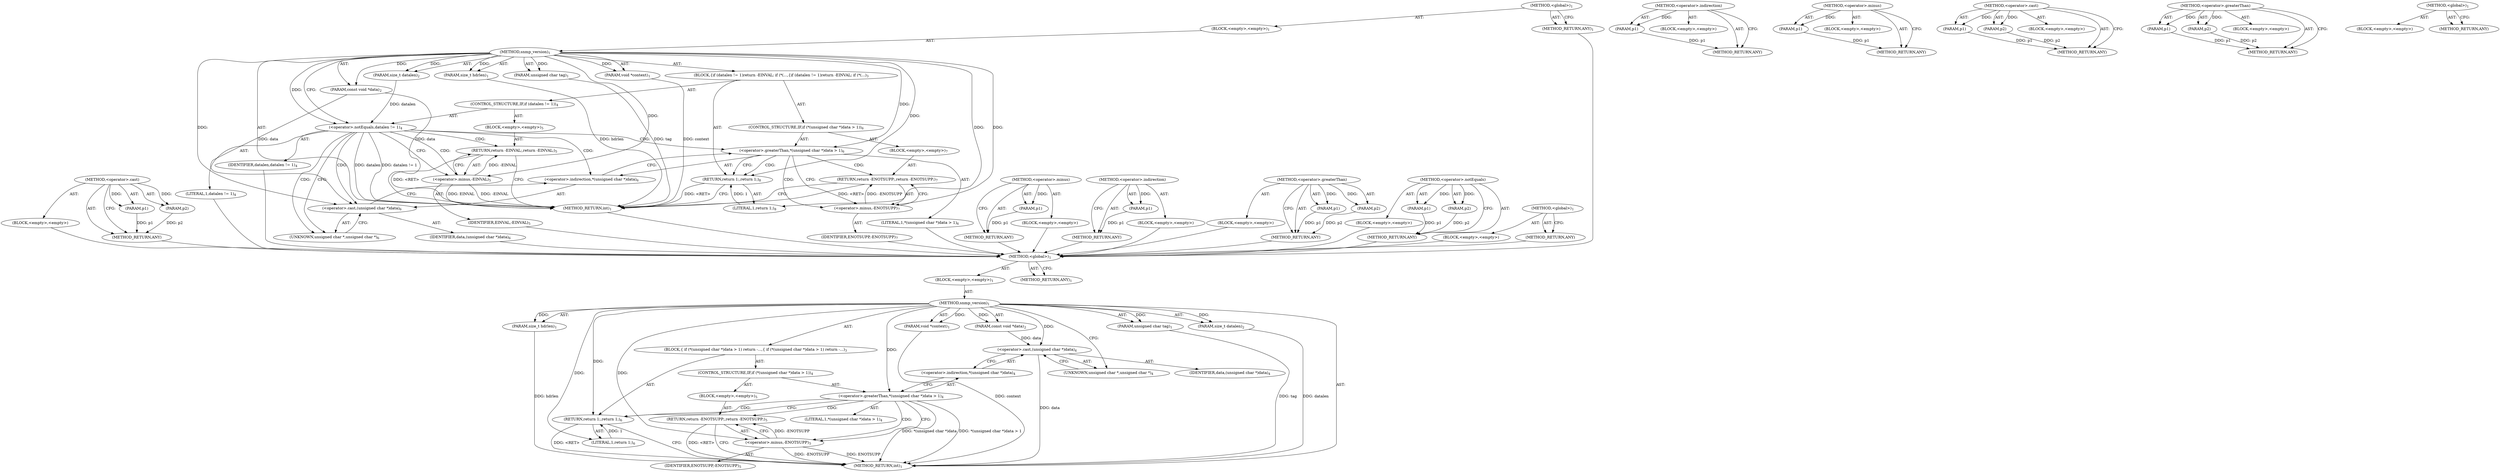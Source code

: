 digraph "&lt;global&gt;" {
vulnerable_6 [label=<(METHOD,&lt;global&gt;)<SUB>1</SUB>>];
vulnerable_7 [label=<(BLOCK,&lt;empty&gt;,&lt;empty&gt;)<SUB>1</SUB>>];
vulnerable_8 [label=<(METHOD,snmp_version)<SUB>1</SUB>>];
vulnerable_9 [label=<(PARAM,void *context)<SUB>1</SUB>>];
vulnerable_10 [label=<(PARAM,size_t hdrlen)<SUB>1</SUB>>];
vulnerable_11 [label=<(PARAM,unsigned char tag)<SUB>1</SUB>>];
vulnerable_12 [label=<(PARAM,const void *data)<SUB>2</SUB>>];
vulnerable_13 [label=<(PARAM,size_t datalen)<SUB>2</SUB>>];
vulnerable_14 [label=<(BLOCK,{
 	if (*(unsigned char *)data &gt; 1)
 		return -...,{
 	if (*(unsigned char *)data &gt; 1)
 		return -...)<SUB>3</SUB>>];
vulnerable_15 [label=<(CONTROL_STRUCTURE,IF,if (*(unsigned char *)data &gt; 1))<SUB>4</SUB>>];
vulnerable_16 [label=<(&lt;operator&gt;.greaterThan,*(unsigned char *)data &gt; 1)<SUB>4</SUB>>];
vulnerable_17 [label=<(&lt;operator&gt;.indirection,*(unsigned char *)data)<SUB>4</SUB>>];
vulnerable_18 [label=<(&lt;operator&gt;.cast,(unsigned char *)data)<SUB>4</SUB>>];
vulnerable_19 [label=<(UNKNOWN,unsigned char *,unsigned char *)<SUB>4</SUB>>];
vulnerable_20 [label=<(IDENTIFIER,data,(unsigned char *)data)<SUB>4</SUB>>];
vulnerable_21 [label=<(LITERAL,1,*(unsigned char *)data &gt; 1)<SUB>4</SUB>>];
vulnerable_22 [label=<(BLOCK,&lt;empty&gt;,&lt;empty&gt;)<SUB>5</SUB>>];
vulnerable_23 [label=<(RETURN,return -ENOTSUPP;,return -ENOTSUPP;)<SUB>5</SUB>>];
vulnerable_24 [label=<(&lt;operator&gt;.minus,-ENOTSUPP)<SUB>5</SUB>>];
vulnerable_25 [label=<(IDENTIFIER,ENOTSUPP,-ENOTSUPP)<SUB>5</SUB>>];
vulnerable_26 [label=<(RETURN,return 1;,return 1;)<SUB>6</SUB>>];
vulnerable_27 [label=<(LITERAL,1,return 1;)<SUB>6</SUB>>];
vulnerable_28 [label=<(METHOD_RETURN,int)<SUB>1</SUB>>];
vulnerable_30 [label=<(METHOD_RETURN,ANY)<SUB>1</SUB>>];
vulnerable_56 [label=<(METHOD,&lt;operator&gt;.indirection)>];
vulnerable_57 [label=<(PARAM,p1)>];
vulnerable_58 [label=<(BLOCK,&lt;empty&gt;,&lt;empty&gt;)>];
vulnerable_59 [label=<(METHOD_RETURN,ANY)>];
vulnerable_65 [label=<(METHOD,&lt;operator&gt;.minus)>];
vulnerable_66 [label=<(PARAM,p1)>];
vulnerable_67 [label=<(BLOCK,&lt;empty&gt;,&lt;empty&gt;)>];
vulnerable_68 [label=<(METHOD_RETURN,ANY)>];
vulnerable_60 [label=<(METHOD,&lt;operator&gt;.cast)>];
vulnerable_61 [label=<(PARAM,p1)>];
vulnerable_62 [label=<(PARAM,p2)>];
vulnerable_63 [label=<(BLOCK,&lt;empty&gt;,&lt;empty&gt;)>];
vulnerable_64 [label=<(METHOD_RETURN,ANY)>];
vulnerable_51 [label=<(METHOD,&lt;operator&gt;.greaterThan)>];
vulnerable_52 [label=<(PARAM,p1)>];
vulnerable_53 [label=<(PARAM,p2)>];
vulnerable_54 [label=<(BLOCK,&lt;empty&gt;,&lt;empty&gt;)>];
vulnerable_55 [label=<(METHOD_RETURN,ANY)>];
vulnerable_45 [label=<(METHOD,&lt;global&gt;)<SUB>1</SUB>>];
vulnerable_46 [label=<(BLOCK,&lt;empty&gt;,&lt;empty&gt;)>];
vulnerable_47 [label=<(METHOD_RETURN,ANY)>];
fixed_77 [label=<(METHOD,&lt;operator&gt;.cast)>];
fixed_78 [label=<(PARAM,p1)>];
fixed_79 [label=<(PARAM,p2)>];
fixed_80 [label=<(BLOCK,&lt;empty&gt;,&lt;empty&gt;)>];
fixed_81 [label=<(METHOD_RETURN,ANY)>];
fixed_6 [label=<(METHOD,&lt;global&gt;)<SUB>1</SUB>>];
fixed_7 [label=<(BLOCK,&lt;empty&gt;,&lt;empty&gt;)<SUB>1</SUB>>];
fixed_8 [label=<(METHOD,snmp_version)<SUB>1</SUB>>];
fixed_9 [label=<(PARAM,void *context)<SUB>1</SUB>>];
fixed_10 [label=<(PARAM,size_t hdrlen)<SUB>1</SUB>>];
fixed_11 [label=<(PARAM,unsigned char tag)<SUB>1</SUB>>];
fixed_12 [label=<(PARAM,const void *data)<SUB>2</SUB>>];
fixed_13 [label=<(PARAM,size_t datalen)<SUB>2</SUB>>];
fixed_14 [label=<(BLOCK,{
	if (datalen != 1)
		return -EINVAL;
 	if (*(...,{
	if (datalen != 1)
		return -EINVAL;
 	if (*(...)<SUB>3</SUB>>];
fixed_15 [label=<(CONTROL_STRUCTURE,IF,if (datalen != 1))<SUB>4</SUB>>];
fixed_16 [label=<(&lt;operator&gt;.notEquals,datalen != 1)<SUB>4</SUB>>];
fixed_17 [label=<(IDENTIFIER,datalen,datalen != 1)<SUB>4</SUB>>];
fixed_18 [label=<(LITERAL,1,datalen != 1)<SUB>4</SUB>>];
fixed_19 [label=<(BLOCK,&lt;empty&gt;,&lt;empty&gt;)<SUB>5</SUB>>];
fixed_20 [label=<(RETURN,return -EINVAL;,return -EINVAL;)<SUB>5</SUB>>];
fixed_21 [label=<(&lt;operator&gt;.minus,-EINVAL)<SUB>5</SUB>>];
fixed_22 [label=<(IDENTIFIER,EINVAL,-EINVAL)<SUB>5</SUB>>];
fixed_23 [label=<(CONTROL_STRUCTURE,IF,if (*(unsigned char *)data &gt; 1))<SUB>6</SUB>>];
fixed_24 [label=<(&lt;operator&gt;.greaterThan,*(unsigned char *)data &gt; 1)<SUB>6</SUB>>];
fixed_25 [label=<(&lt;operator&gt;.indirection,*(unsigned char *)data)<SUB>6</SUB>>];
fixed_26 [label=<(&lt;operator&gt;.cast,(unsigned char *)data)<SUB>6</SUB>>];
fixed_27 [label=<(UNKNOWN,unsigned char *,unsigned char *)<SUB>6</SUB>>];
fixed_28 [label=<(IDENTIFIER,data,(unsigned char *)data)<SUB>6</SUB>>];
fixed_29 [label=<(LITERAL,1,*(unsigned char *)data &gt; 1)<SUB>6</SUB>>];
fixed_30 [label=<(BLOCK,&lt;empty&gt;,&lt;empty&gt;)<SUB>7</SUB>>];
fixed_31 [label=<(RETURN,return -ENOTSUPP;,return -ENOTSUPP;)<SUB>7</SUB>>];
fixed_32 [label=<(&lt;operator&gt;.minus,-ENOTSUPP)<SUB>7</SUB>>];
fixed_33 [label=<(IDENTIFIER,ENOTSUPP,-ENOTSUPP)<SUB>7</SUB>>];
fixed_34 [label=<(RETURN,return 1;,return 1;)<SUB>8</SUB>>];
fixed_35 [label=<(LITERAL,1,return 1;)<SUB>8</SUB>>];
fixed_36 [label=<(METHOD_RETURN,int)<SUB>1</SUB>>];
fixed_38 [label=<(METHOD_RETURN,ANY)<SUB>1</SUB>>];
fixed_64 [label=<(METHOD,&lt;operator&gt;.minus)>];
fixed_65 [label=<(PARAM,p1)>];
fixed_66 [label=<(BLOCK,&lt;empty&gt;,&lt;empty&gt;)>];
fixed_67 [label=<(METHOD_RETURN,ANY)>];
fixed_73 [label=<(METHOD,&lt;operator&gt;.indirection)>];
fixed_74 [label=<(PARAM,p1)>];
fixed_75 [label=<(BLOCK,&lt;empty&gt;,&lt;empty&gt;)>];
fixed_76 [label=<(METHOD_RETURN,ANY)>];
fixed_68 [label=<(METHOD,&lt;operator&gt;.greaterThan)>];
fixed_69 [label=<(PARAM,p1)>];
fixed_70 [label=<(PARAM,p2)>];
fixed_71 [label=<(BLOCK,&lt;empty&gt;,&lt;empty&gt;)>];
fixed_72 [label=<(METHOD_RETURN,ANY)>];
fixed_59 [label=<(METHOD,&lt;operator&gt;.notEquals)>];
fixed_60 [label=<(PARAM,p1)>];
fixed_61 [label=<(PARAM,p2)>];
fixed_62 [label=<(BLOCK,&lt;empty&gt;,&lt;empty&gt;)>];
fixed_63 [label=<(METHOD_RETURN,ANY)>];
fixed_53 [label=<(METHOD,&lt;global&gt;)<SUB>1</SUB>>];
fixed_54 [label=<(BLOCK,&lt;empty&gt;,&lt;empty&gt;)>];
fixed_55 [label=<(METHOD_RETURN,ANY)>];
vulnerable_6 -> vulnerable_7  [key=0, label="AST: "];
vulnerable_6 -> vulnerable_30  [key=0, label="AST: "];
vulnerable_6 -> vulnerable_30  [key=1, label="CFG: "];
vulnerable_7 -> vulnerable_8  [key=0, label="AST: "];
vulnerable_8 -> vulnerable_9  [key=0, label="AST: "];
vulnerable_8 -> vulnerable_9  [key=1, label="DDG: "];
vulnerable_8 -> vulnerable_10  [key=0, label="AST: "];
vulnerable_8 -> vulnerable_10  [key=1, label="DDG: "];
vulnerable_8 -> vulnerable_11  [key=0, label="AST: "];
vulnerable_8 -> vulnerable_11  [key=1, label="DDG: "];
vulnerable_8 -> vulnerable_12  [key=0, label="AST: "];
vulnerable_8 -> vulnerable_12  [key=1, label="DDG: "];
vulnerable_8 -> vulnerable_13  [key=0, label="AST: "];
vulnerable_8 -> vulnerable_13  [key=1, label="DDG: "];
vulnerable_8 -> vulnerable_14  [key=0, label="AST: "];
vulnerable_8 -> vulnerable_28  [key=0, label="AST: "];
vulnerable_8 -> vulnerable_19  [key=0, label="CFG: "];
vulnerable_8 -> vulnerable_26  [key=0, label="DDG: "];
vulnerable_8 -> vulnerable_27  [key=0, label="DDG: "];
vulnerable_8 -> vulnerable_16  [key=0, label="DDG: "];
vulnerable_8 -> vulnerable_18  [key=0, label="DDG: "];
vulnerable_8 -> vulnerable_24  [key=0, label="DDG: "];
vulnerable_9 -> vulnerable_28  [key=0, label="DDG: context"];
vulnerable_10 -> vulnerable_28  [key=0, label="DDG: hdrlen"];
vulnerable_11 -> vulnerable_28  [key=0, label="DDG: tag"];
vulnerable_12 -> vulnerable_18  [key=0, label="DDG: data"];
vulnerable_13 -> vulnerable_28  [key=0, label="DDG: datalen"];
vulnerable_14 -> vulnerable_15  [key=0, label="AST: "];
vulnerable_14 -> vulnerable_26  [key=0, label="AST: "];
vulnerable_15 -> vulnerable_16  [key=0, label="AST: "];
vulnerable_15 -> vulnerable_22  [key=0, label="AST: "];
vulnerable_16 -> vulnerable_17  [key=0, label="AST: "];
vulnerable_16 -> vulnerable_21  [key=0, label="AST: "];
vulnerable_16 -> vulnerable_24  [key=0, label="CFG: "];
vulnerable_16 -> vulnerable_24  [key=1, label="CDG: "];
vulnerable_16 -> vulnerable_26  [key=0, label="CFG: "];
vulnerable_16 -> vulnerable_26  [key=1, label="CDG: "];
vulnerable_16 -> vulnerable_28  [key=0, label="DDG: *(unsigned char *)data"];
vulnerable_16 -> vulnerable_28  [key=1, label="DDG: *(unsigned char *)data &gt; 1"];
vulnerable_16 -> vulnerable_23  [key=0, label="CDG: "];
vulnerable_17 -> vulnerable_18  [key=0, label="AST: "];
vulnerable_17 -> vulnerable_16  [key=0, label="CFG: "];
vulnerable_18 -> vulnerable_19  [key=0, label="AST: "];
vulnerable_18 -> vulnerable_20  [key=0, label="AST: "];
vulnerable_18 -> vulnerable_17  [key=0, label="CFG: "];
vulnerable_18 -> vulnerable_28  [key=0, label="DDG: data"];
vulnerable_19 -> vulnerable_18  [key=0, label="CFG: "];
vulnerable_22 -> vulnerable_23  [key=0, label="AST: "];
vulnerable_23 -> vulnerable_24  [key=0, label="AST: "];
vulnerable_23 -> vulnerable_28  [key=0, label="CFG: "];
vulnerable_23 -> vulnerable_28  [key=1, label="DDG: &lt;RET&gt;"];
vulnerable_24 -> vulnerable_25  [key=0, label="AST: "];
vulnerable_24 -> vulnerable_23  [key=0, label="CFG: "];
vulnerable_24 -> vulnerable_23  [key=1, label="DDG: -ENOTSUPP"];
vulnerable_24 -> vulnerable_28  [key=0, label="DDG: ENOTSUPP"];
vulnerable_24 -> vulnerable_28  [key=1, label="DDG: -ENOTSUPP"];
vulnerable_26 -> vulnerable_27  [key=0, label="AST: "];
vulnerable_26 -> vulnerable_28  [key=0, label="CFG: "];
vulnerable_26 -> vulnerable_28  [key=1, label="DDG: &lt;RET&gt;"];
vulnerable_27 -> vulnerable_26  [key=0, label="DDG: 1"];
vulnerable_56 -> vulnerable_57  [key=0, label="AST: "];
vulnerable_56 -> vulnerable_57  [key=1, label="DDG: "];
vulnerable_56 -> vulnerable_58  [key=0, label="AST: "];
vulnerable_56 -> vulnerable_59  [key=0, label="AST: "];
vulnerable_56 -> vulnerable_59  [key=1, label="CFG: "];
vulnerable_57 -> vulnerable_59  [key=0, label="DDG: p1"];
vulnerable_65 -> vulnerable_66  [key=0, label="AST: "];
vulnerable_65 -> vulnerable_66  [key=1, label="DDG: "];
vulnerable_65 -> vulnerable_67  [key=0, label="AST: "];
vulnerable_65 -> vulnerable_68  [key=0, label="AST: "];
vulnerable_65 -> vulnerable_68  [key=1, label="CFG: "];
vulnerable_66 -> vulnerable_68  [key=0, label="DDG: p1"];
vulnerable_60 -> vulnerable_61  [key=0, label="AST: "];
vulnerable_60 -> vulnerable_61  [key=1, label="DDG: "];
vulnerable_60 -> vulnerable_63  [key=0, label="AST: "];
vulnerable_60 -> vulnerable_62  [key=0, label="AST: "];
vulnerable_60 -> vulnerable_62  [key=1, label="DDG: "];
vulnerable_60 -> vulnerable_64  [key=0, label="AST: "];
vulnerable_60 -> vulnerable_64  [key=1, label="CFG: "];
vulnerable_61 -> vulnerable_64  [key=0, label="DDG: p1"];
vulnerable_62 -> vulnerable_64  [key=0, label="DDG: p2"];
vulnerable_51 -> vulnerable_52  [key=0, label="AST: "];
vulnerable_51 -> vulnerable_52  [key=1, label="DDG: "];
vulnerable_51 -> vulnerable_54  [key=0, label="AST: "];
vulnerable_51 -> vulnerable_53  [key=0, label="AST: "];
vulnerable_51 -> vulnerable_53  [key=1, label="DDG: "];
vulnerable_51 -> vulnerable_55  [key=0, label="AST: "];
vulnerable_51 -> vulnerable_55  [key=1, label="CFG: "];
vulnerable_52 -> vulnerable_55  [key=0, label="DDG: p1"];
vulnerable_53 -> vulnerable_55  [key=0, label="DDG: p2"];
vulnerable_45 -> vulnerable_46  [key=0, label="AST: "];
vulnerable_45 -> vulnerable_47  [key=0, label="AST: "];
vulnerable_45 -> vulnerable_47  [key=1, label="CFG: "];
fixed_77 -> fixed_78  [key=0, label="AST: "];
fixed_77 -> fixed_78  [key=1, label="DDG: "];
fixed_77 -> fixed_80  [key=0, label="AST: "];
fixed_77 -> fixed_79  [key=0, label="AST: "];
fixed_77 -> fixed_79  [key=1, label="DDG: "];
fixed_77 -> fixed_81  [key=0, label="AST: "];
fixed_77 -> fixed_81  [key=1, label="CFG: "];
fixed_78 -> fixed_81  [key=0, label="DDG: p1"];
fixed_79 -> fixed_81  [key=0, label="DDG: p2"];
fixed_80 -> vulnerable_6  [key=0];
fixed_81 -> vulnerable_6  [key=0];
fixed_6 -> fixed_7  [key=0, label="AST: "];
fixed_6 -> fixed_38  [key=0, label="AST: "];
fixed_6 -> fixed_38  [key=1, label="CFG: "];
fixed_7 -> fixed_8  [key=0, label="AST: "];
fixed_8 -> fixed_9  [key=0, label="AST: "];
fixed_8 -> fixed_9  [key=1, label="DDG: "];
fixed_8 -> fixed_10  [key=0, label="AST: "];
fixed_8 -> fixed_10  [key=1, label="DDG: "];
fixed_8 -> fixed_11  [key=0, label="AST: "];
fixed_8 -> fixed_11  [key=1, label="DDG: "];
fixed_8 -> fixed_12  [key=0, label="AST: "];
fixed_8 -> fixed_12  [key=1, label="DDG: "];
fixed_8 -> fixed_13  [key=0, label="AST: "];
fixed_8 -> fixed_13  [key=1, label="DDG: "];
fixed_8 -> fixed_14  [key=0, label="AST: "];
fixed_8 -> fixed_36  [key=0, label="AST: "];
fixed_8 -> fixed_16  [key=0, label="CFG: "];
fixed_8 -> fixed_16  [key=1, label="DDG: "];
fixed_8 -> fixed_34  [key=0, label="DDG: "];
fixed_8 -> fixed_35  [key=0, label="DDG: "];
fixed_8 -> fixed_24  [key=0, label="DDG: "];
fixed_8 -> fixed_21  [key=0, label="DDG: "];
fixed_8 -> fixed_26  [key=0, label="DDG: "];
fixed_8 -> fixed_32  [key=0, label="DDG: "];
fixed_9 -> fixed_36  [key=0, label="DDG: context"];
fixed_10 -> fixed_36  [key=0, label="DDG: hdrlen"];
fixed_11 -> fixed_36  [key=0, label="DDG: tag"];
fixed_12 -> fixed_36  [key=0, label="DDG: data"];
fixed_12 -> fixed_26  [key=0, label="DDG: data"];
fixed_13 -> fixed_16  [key=0, label="DDG: datalen"];
fixed_14 -> fixed_15  [key=0, label="AST: "];
fixed_14 -> fixed_23  [key=0, label="AST: "];
fixed_14 -> fixed_34  [key=0, label="AST: "];
fixed_15 -> fixed_16  [key=0, label="AST: "];
fixed_15 -> fixed_19  [key=0, label="AST: "];
fixed_16 -> fixed_17  [key=0, label="AST: "];
fixed_16 -> fixed_18  [key=0, label="AST: "];
fixed_16 -> fixed_27  [key=0, label="CFG: "];
fixed_16 -> fixed_27  [key=1, label="CDG: "];
fixed_16 -> fixed_21  [key=0, label="CFG: "];
fixed_16 -> fixed_21  [key=1, label="CDG: "];
fixed_16 -> fixed_36  [key=0, label="DDG: datalen"];
fixed_16 -> fixed_36  [key=1, label="DDG: datalen != 1"];
fixed_16 -> fixed_24  [key=0, label="CDG: "];
fixed_16 -> fixed_26  [key=0, label="CDG: "];
fixed_16 -> fixed_20  [key=0, label="CDG: "];
fixed_16 -> fixed_25  [key=0, label="CDG: "];
fixed_17 -> vulnerable_6  [key=0];
fixed_18 -> vulnerable_6  [key=0];
fixed_19 -> fixed_20  [key=0, label="AST: "];
fixed_20 -> fixed_21  [key=0, label="AST: "];
fixed_20 -> fixed_36  [key=0, label="CFG: "];
fixed_20 -> fixed_36  [key=1, label="DDG: &lt;RET&gt;"];
fixed_21 -> fixed_22  [key=0, label="AST: "];
fixed_21 -> fixed_20  [key=0, label="CFG: "];
fixed_21 -> fixed_20  [key=1, label="DDG: -EINVAL"];
fixed_21 -> fixed_36  [key=0, label="DDG: EINVAL"];
fixed_21 -> fixed_36  [key=1, label="DDG: -EINVAL"];
fixed_22 -> vulnerable_6  [key=0];
fixed_23 -> fixed_24  [key=0, label="AST: "];
fixed_23 -> fixed_30  [key=0, label="AST: "];
fixed_24 -> fixed_25  [key=0, label="AST: "];
fixed_24 -> fixed_29  [key=0, label="AST: "];
fixed_24 -> fixed_32  [key=0, label="CFG: "];
fixed_24 -> fixed_32  [key=1, label="CDG: "];
fixed_24 -> fixed_34  [key=0, label="CFG: "];
fixed_24 -> fixed_34  [key=1, label="CDG: "];
fixed_24 -> fixed_31  [key=0, label="CDG: "];
fixed_25 -> fixed_26  [key=0, label="AST: "];
fixed_25 -> fixed_24  [key=0, label="CFG: "];
fixed_26 -> fixed_27  [key=0, label="AST: "];
fixed_26 -> fixed_28  [key=0, label="AST: "];
fixed_26 -> fixed_25  [key=0, label="CFG: "];
fixed_27 -> fixed_26  [key=0, label="CFG: "];
fixed_28 -> vulnerable_6  [key=0];
fixed_29 -> vulnerable_6  [key=0];
fixed_30 -> fixed_31  [key=0, label="AST: "];
fixed_31 -> fixed_32  [key=0, label="AST: "];
fixed_31 -> fixed_36  [key=0, label="CFG: "];
fixed_31 -> fixed_36  [key=1, label="DDG: &lt;RET&gt;"];
fixed_32 -> fixed_33  [key=0, label="AST: "];
fixed_32 -> fixed_31  [key=0, label="CFG: "];
fixed_32 -> fixed_31  [key=1, label="DDG: -ENOTSUPP"];
fixed_33 -> vulnerable_6  [key=0];
fixed_34 -> fixed_35  [key=0, label="AST: "];
fixed_34 -> fixed_36  [key=0, label="CFG: "];
fixed_34 -> fixed_36  [key=1, label="DDG: &lt;RET&gt;"];
fixed_35 -> fixed_34  [key=0, label="DDG: 1"];
fixed_36 -> vulnerable_6  [key=0];
fixed_38 -> vulnerable_6  [key=0];
fixed_64 -> fixed_65  [key=0, label="AST: "];
fixed_64 -> fixed_65  [key=1, label="DDG: "];
fixed_64 -> fixed_66  [key=0, label="AST: "];
fixed_64 -> fixed_67  [key=0, label="AST: "];
fixed_64 -> fixed_67  [key=1, label="CFG: "];
fixed_65 -> fixed_67  [key=0, label="DDG: p1"];
fixed_66 -> vulnerable_6  [key=0];
fixed_67 -> vulnerable_6  [key=0];
fixed_73 -> fixed_74  [key=0, label="AST: "];
fixed_73 -> fixed_74  [key=1, label="DDG: "];
fixed_73 -> fixed_75  [key=0, label="AST: "];
fixed_73 -> fixed_76  [key=0, label="AST: "];
fixed_73 -> fixed_76  [key=1, label="CFG: "];
fixed_74 -> fixed_76  [key=0, label="DDG: p1"];
fixed_75 -> vulnerable_6  [key=0];
fixed_76 -> vulnerable_6  [key=0];
fixed_68 -> fixed_69  [key=0, label="AST: "];
fixed_68 -> fixed_69  [key=1, label="DDG: "];
fixed_68 -> fixed_71  [key=0, label="AST: "];
fixed_68 -> fixed_70  [key=0, label="AST: "];
fixed_68 -> fixed_70  [key=1, label="DDG: "];
fixed_68 -> fixed_72  [key=0, label="AST: "];
fixed_68 -> fixed_72  [key=1, label="CFG: "];
fixed_69 -> fixed_72  [key=0, label="DDG: p1"];
fixed_70 -> fixed_72  [key=0, label="DDG: p2"];
fixed_71 -> vulnerable_6  [key=0];
fixed_72 -> vulnerable_6  [key=0];
fixed_59 -> fixed_60  [key=0, label="AST: "];
fixed_59 -> fixed_60  [key=1, label="DDG: "];
fixed_59 -> fixed_62  [key=0, label="AST: "];
fixed_59 -> fixed_61  [key=0, label="AST: "];
fixed_59 -> fixed_61  [key=1, label="DDG: "];
fixed_59 -> fixed_63  [key=0, label="AST: "];
fixed_59 -> fixed_63  [key=1, label="CFG: "];
fixed_60 -> fixed_63  [key=0, label="DDG: p1"];
fixed_61 -> fixed_63  [key=0, label="DDG: p2"];
fixed_62 -> vulnerable_6  [key=0];
fixed_63 -> vulnerable_6  [key=0];
fixed_53 -> fixed_54  [key=0, label="AST: "];
fixed_53 -> fixed_55  [key=0, label="AST: "];
fixed_53 -> fixed_55  [key=1, label="CFG: "];
fixed_54 -> vulnerable_6  [key=0];
fixed_55 -> vulnerable_6  [key=0];
}
